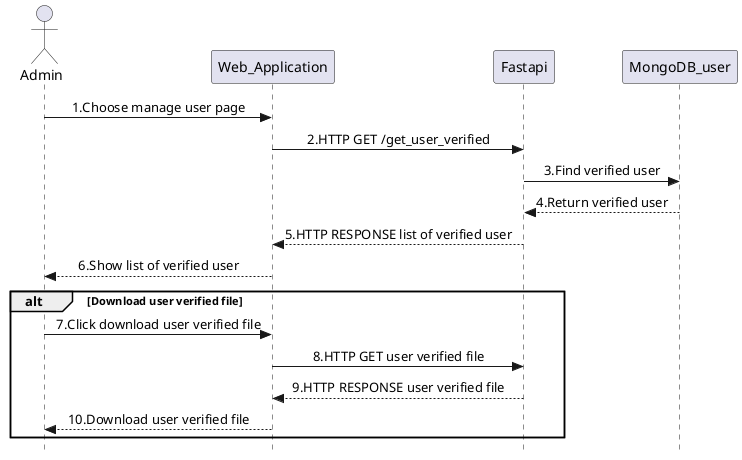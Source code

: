 @startuml Roof_Surface_Admin_deleteUser
skinparam Style strictuml
skinparam SequenceMessageAlignment center
actor Admin as admin
participant Web_Application as web_app
participant Fastapi as fastapi
participant MongoDB_user as user
admin -> web_app : 1.Choose manage user page
web_app -> fastapi : 2.HTTP GET /get_user_verified
fastapi -> user : 3.Find verified user
user --> fastapi : 4.Return verified user
fastapi --> web_app : 5.HTTP RESPONSE list of verified user
web_app --> admin : 6.Show list of verified user
alt Download user verified file
admin -> web_app : 7.Click download user verified file
web_app -> fastapi : 8.HTTP GET user verified file
fastapi --> web_app : 9.HTTP RESPONSE user verified file
web_app --> admin : 10.Download user verified file
end
@enduml